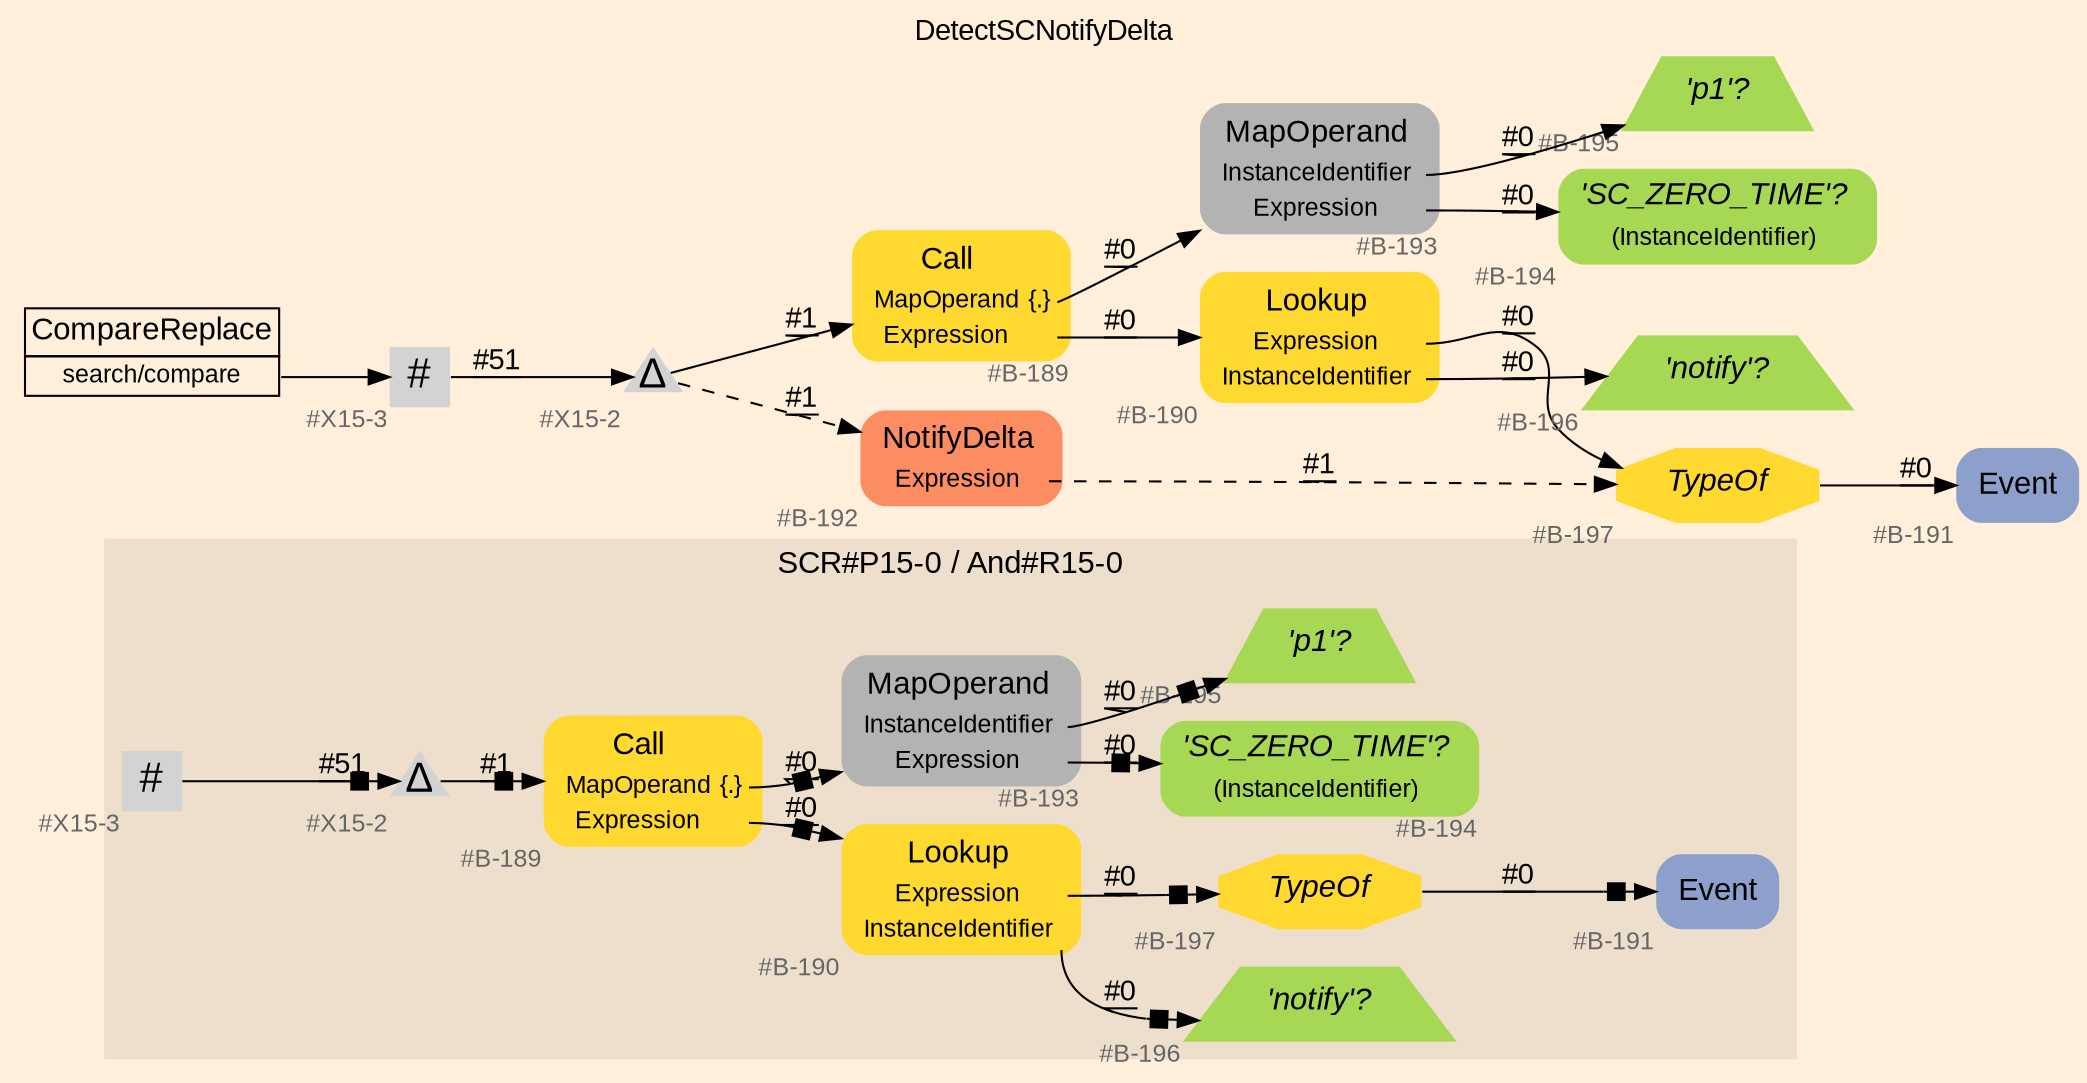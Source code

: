 digraph "DetectSCNotifyDelta" {
label = "DetectSCNotifyDelta"
labelloc = t
graph [
    rankdir = "LR"
    ranksep = 0.3
    bgcolor = antiquewhite1
    color = black
    fontcolor = black
    fontname = "Arial"
];
node [
    fontname = "Arial"
];
edge [
    fontname = "Arial"
];

// -------------------- figure And#R15-0 --------------------
// -------- region And#R15-0 ----------
subgraph "clusterAnd#R15-0" {
    label = "SCR#P15-0 / And#R15-0"
    style = "filled"
    color = antiquewhite2
    fontsize = "15"
    // -------- block And#R15-0/#B-189 ----------
    "And#R15-0/#B-189" [
        fillcolor = "/set28/6"
        xlabel = "#B-189"
        fontsize = "12"
        fontcolor = grey40
        shape = "plaintext"
        label = <<TABLE BORDER="0" CELLBORDER="0" CELLSPACING="0">
         <TR><TD><FONT COLOR="black" POINT-SIZE="15">Call</FONT></TD></TR>
         <TR><TD><FONT COLOR="black" POINT-SIZE="12">MapOperand</FONT></TD><TD PORT="port0"><FONT COLOR="black" POINT-SIZE="12">{.}</FONT></TD></TR>
         <TR><TD><FONT COLOR="black" POINT-SIZE="12">Expression</FONT></TD><TD PORT="port1"></TD></TR>
        </TABLE>>
        style = "rounded,filled"
    ];
    
    // -------- block And#R15-0/#B-190 ----------
    "And#R15-0/#B-190" [
        fillcolor = "/set28/6"
        xlabel = "#B-190"
        fontsize = "12"
        fontcolor = grey40
        shape = "plaintext"
        label = <<TABLE BORDER="0" CELLBORDER="0" CELLSPACING="0">
         <TR><TD><FONT COLOR="black" POINT-SIZE="15">Lookup</FONT></TD></TR>
         <TR><TD><FONT COLOR="black" POINT-SIZE="12">Expression</FONT></TD><TD PORT="port0"></TD></TR>
         <TR><TD><FONT COLOR="black" POINT-SIZE="12">InstanceIdentifier</FONT></TD><TD PORT="port1"></TD></TR>
        </TABLE>>
        style = "rounded,filled"
    ];
    
    // -------- block And#R15-0/#B-191 ----------
    "And#R15-0/#B-191" [
        fillcolor = "/set28/3"
        xlabel = "#B-191"
        fontsize = "12"
        fontcolor = grey40
        shape = "plaintext"
        label = <<TABLE BORDER="0" CELLBORDER="0" CELLSPACING="0">
         <TR><TD><FONT COLOR="black" POINT-SIZE="15">Event</FONT></TD></TR>
        </TABLE>>
        style = "rounded,filled"
    ];
    
    // -------- block And#R15-0/#B-193 ----------
    "And#R15-0/#B-193" [
        fillcolor = "/set28/8"
        xlabel = "#B-193"
        fontsize = "12"
        fontcolor = grey40
        shape = "plaintext"
        label = <<TABLE BORDER="0" CELLBORDER="0" CELLSPACING="0">
         <TR><TD><FONT COLOR="black" POINT-SIZE="15">MapOperand</FONT></TD></TR>
         <TR><TD><FONT COLOR="black" POINT-SIZE="12">InstanceIdentifier</FONT></TD><TD PORT="port0"></TD></TR>
         <TR><TD><FONT COLOR="black" POINT-SIZE="12">Expression</FONT></TD><TD PORT="port1"></TD></TR>
        </TABLE>>
        style = "rounded,filled"
    ];
    
    // -------- block And#R15-0/#B-194 ----------
    "And#R15-0/#B-194" [
        fillcolor = "/set28/5"
        xlabel = "#B-194"
        fontsize = "12"
        fontcolor = grey40
        shape = "plaintext"
        label = <<TABLE BORDER="0" CELLBORDER="0" CELLSPACING="0">
         <TR><TD><FONT COLOR="black" POINT-SIZE="15"><I>'SC_ZERO_TIME'?</I></FONT></TD></TR>
         <TR><TD><FONT COLOR="black" POINT-SIZE="12">(InstanceIdentifier)</FONT></TD><TD PORT="port0"></TD></TR>
        </TABLE>>
        style = "rounded,filled"
    ];
    
    // -------- block And#R15-0/#B-195 ----------
    "And#R15-0/#B-195" [
        fillcolor = "/set28/5"
        xlabel = "#B-195"
        fontsize = "12"
        fontcolor = grey40
        shape = "trapezium"
        label = <<FONT COLOR="black" POINT-SIZE="15"><I>'p1'?</I></FONT>>
        style = "filled"
        penwidth = 0.0
    ];
    
    // -------- block And#R15-0/#B-196 ----------
    "And#R15-0/#B-196" [
        fillcolor = "/set28/5"
        xlabel = "#B-196"
        fontsize = "12"
        fontcolor = grey40
        shape = "trapezium"
        label = <<FONT COLOR="black" POINT-SIZE="15"><I>'notify'?</I></FONT>>
        style = "filled"
        penwidth = 0.0
    ];
    
    // -------- block And#R15-0/#B-197 ----------
    "And#R15-0/#B-197" [
        fillcolor = "/set28/6"
        xlabel = "#B-197"
        fontsize = "12"
        fontcolor = grey40
        shape = "octagon"
        label = <<FONT COLOR="black" POINT-SIZE="15"><I>TypeOf</I></FONT>>
        style = "filled"
        penwidth = 0.0
    ];
    
    // -------- block And#R15-0/#X15-2 ----------
    "And#R15-0/#X15-2" [
        xlabel = "#X15-2"
        fontsize = "12"
        fontcolor = grey40
        shape = "triangle"
        label = <<FONT COLOR="black" POINT-SIZE="20">Δ</FONT>>
        style = "filled"
        penwidth = 0.0
        fixedsize = true
        width = 0.4
        height = 0.4
    ];
    
    // -------- block And#R15-0/#X15-3 ----------
    "And#R15-0/#X15-3" [
        xlabel = "#X15-3"
        fontsize = "12"
        fontcolor = grey40
        shape = "square"
        label = <<FONT COLOR="black" POINT-SIZE="20">#</FONT>>
        style = "filled"
        penwidth = 0.0
        fixedsize = true
        width = 0.4
        height = 0.4
    ];
    
}

"And#R15-0/#B-189":port0 -> "And#R15-0/#B-193" [
    arrowhead="normalnonebox"
    label = "#0"
    decorate = true
    color = black
    fontcolor = black
];

"And#R15-0/#B-189":port1 -> "And#R15-0/#B-190" [
    arrowhead="normalnonebox"
    label = "#0"
    decorate = true
    color = black
    fontcolor = black
];

"And#R15-0/#B-190":port0 -> "And#R15-0/#B-197" [
    arrowhead="normalnonebox"
    label = "#0"
    decorate = true
    color = black
    fontcolor = black
];

"And#R15-0/#B-190":port1 -> "And#R15-0/#B-196" [
    arrowhead="normalnonebox"
    label = "#0"
    decorate = true
    color = black
    fontcolor = black
];

"And#R15-0/#B-193":port0 -> "And#R15-0/#B-195" [
    arrowhead="normalnonebox"
    label = "#0"
    decorate = true
    color = black
    fontcolor = black
];

"And#R15-0/#B-193":port1 -> "And#R15-0/#B-194" [
    arrowhead="normalnonebox"
    label = "#0"
    decorate = true
    color = black
    fontcolor = black
];

"And#R15-0/#B-197" -> "And#R15-0/#B-191" [
    arrowhead="normalnonebox"
    label = "#0"
    decorate = true
    color = black
    fontcolor = black
];

"And#R15-0/#X15-2" -> "And#R15-0/#B-189" [
    arrowhead="normalnonebox"
    label = "#1"
    decorate = true
    color = black
    fontcolor = black
];

"And#R15-0/#X15-3" -> "And#R15-0/#X15-2" [
    arrowhead="normalnonebox"
    label = "#51"
    decorate = true
    color = black
    fontcolor = black
];


// -------------------- transformation figure --------------------
// -------- block CR#X15-4 ----------
"CR#X15-4" [
    fillcolor = antiquewhite1
    fontsize = "12"
    fontcolor = grey40
    shape = "plaintext"
    label = <<TABLE BORDER="0" CELLBORDER="1" CELLSPACING="0">
     <TR><TD><FONT COLOR="black" POINT-SIZE="15">CompareReplace</FONT></TD></TR>
     <TR><TD PORT="port0"><FONT COLOR="black" POINT-SIZE="12">search/compare</FONT></TD></TR>
    </TABLE>>
    style = "filled"
    color = black
];

// -------- block #X15-3 ----------
"#X15-3" [
    xlabel = "#X15-3"
    fontsize = "12"
    fontcolor = grey40
    shape = "square"
    label = <<FONT COLOR="black" POINT-SIZE="20">#</FONT>>
    style = "filled"
    penwidth = 0.0
    fixedsize = true
    width = 0.4
    height = 0.4
];

// -------- block #X15-2 ----------
"#X15-2" [
    xlabel = "#X15-2"
    fontsize = "12"
    fontcolor = grey40
    shape = "triangle"
    label = <<FONT COLOR="black" POINT-SIZE="20">Δ</FONT>>
    style = "filled"
    penwidth = 0.0
    fixedsize = true
    width = 0.4
    height = 0.4
];

// -------- block #B-189 ----------
"#B-189" [
    fillcolor = "/set28/6"
    xlabel = "#B-189"
    fontsize = "12"
    fontcolor = grey40
    shape = "plaintext"
    label = <<TABLE BORDER="0" CELLBORDER="0" CELLSPACING="0">
     <TR><TD><FONT COLOR="black" POINT-SIZE="15">Call</FONT></TD></TR>
     <TR><TD><FONT COLOR="black" POINT-SIZE="12">MapOperand</FONT></TD><TD PORT="port0"><FONT COLOR="black" POINT-SIZE="12">{.}</FONT></TD></TR>
     <TR><TD><FONT COLOR="black" POINT-SIZE="12">Expression</FONT></TD><TD PORT="port1"></TD></TR>
    </TABLE>>
    style = "rounded,filled"
];

// -------- block #B-193 ----------
"#B-193" [
    fillcolor = "/set28/8"
    xlabel = "#B-193"
    fontsize = "12"
    fontcolor = grey40
    shape = "plaintext"
    label = <<TABLE BORDER="0" CELLBORDER="0" CELLSPACING="0">
     <TR><TD><FONT COLOR="black" POINT-SIZE="15">MapOperand</FONT></TD></TR>
     <TR><TD><FONT COLOR="black" POINT-SIZE="12">InstanceIdentifier</FONT></TD><TD PORT="port0"></TD></TR>
     <TR><TD><FONT COLOR="black" POINT-SIZE="12">Expression</FONT></TD><TD PORT="port1"></TD></TR>
    </TABLE>>
    style = "rounded,filled"
];

// -------- block #B-195 ----------
"#B-195" [
    fillcolor = "/set28/5"
    xlabel = "#B-195"
    fontsize = "12"
    fontcolor = grey40
    shape = "trapezium"
    label = <<FONT COLOR="black" POINT-SIZE="15"><I>'p1'?</I></FONT>>
    style = "filled"
    penwidth = 0.0
];

// -------- block #B-194 ----------
"#B-194" [
    fillcolor = "/set28/5"
    xlabel = "#B-194"
    fontsize = "12"
    fontcolor = grey40
    shape = "plaintext"
    label = <<TABLE BORDER="0" CELLBORDER="0" CELLSPACING="0">
     <TR><TD><FONT COLOR="black" POINT-SIZE="15"><I>'SC_ZERO_TIME'?</I></FONT></TD></TR>
     <TR><TD><FONT COLOR="black" POINT-SIZE="12">(InstanceIdentifier)</FONT></TD><TD PORT="port0"></TD></TR>
    </TABLE>>
    style = "rounded,filled"
];

// -------- block #B-190 ----------
"#B-190" [
    fillcolor = "/set28/6"
    xlabel = "#B-190"
    fontsize = "12"
    fontcolor = grey40
    shape = "plaintext"
    label = <<TABLE BORDER="0" CELLBORDER="0" CELLSPACING="0">
     <TR><TD><FONT COLOR="black" POINT-SIZE="15">Lookup</FONT></TD></TR>
     <TR><TD><FONT COLOR="black" POINT-SIZE="12">Expression</FONT></TD><TD PORT="port0"></TD></TR>
     <TR><TD><FONT COLOR="black" POINT-SIZE="12">InstanceIdentifier</FONT></TD><TD PORT="port1"></TD></TR>
    </TABLE>>
    style = "rounded,filled"
];

// -------- block #B-197 ----------
"#B-197" [
    fillcolor = "/set28/6"
    xlabel = "#B-197"
    fontsize = "12"
    fontcolor = grey40
    shape = "octagon"
    label = <<FONT COLOR="black" POINT-SIZE="15"><I>TypeOf</I></FONT>>
    style = "filled"
    penwidth = 0.0
];

// -------- block #B-191 ----------
"#B-191" [
    fillcolor = "/set28/3"
    xlabel = "#B-191"
    fontsize = "12"
    fontcolor = grey40
    shape = "plaintext"
    label = <<TABLE BORDER="0" CELLBORDER="0" CELLSPACING="0">
     <TR><TD><FONT COLOR="black" POINT-SIZE="15">Event</FONT></TD></TR>
    </TABLE>>
    style = "rounded,filled"
];

// -------- block #B-196 ----------
"#B-196" [
    fillcolor = "/set28/5"
    xlabel = "#B-196"
    fontsize = "12"
    fontcolor = grey40
    shape = "trapezium"
    label = <<FONT COLOR="black" POINT-SIZE="15"><I>'notify'?</I></FONT>>
    style = "filled"
    penwidth = 0.0
];

// -------- block #B-192 ----------
"#B-192" [
    fillcolor = "/set28/2"
    xlabel = "#B-192"
    fontsize = "12"
    fontcolor = grey40
    shape = "plaintext"
    label = <<TABLE BORDER="0" CELLBORDER="0" CELLSPACING="0">
     <TR><TD><FONT COLOR="black" POINT-SIZE="15">NotifyDelta</FONT></TD></TR>
     <TR><TD><FONT COLOR="black" POINT-SIZE="12">Expression</FONT></TD><TD PORT="port0"></TD></TR>
    </TABLE>>
    style = "rounded,filled"
];

"CR#X15-4":port0 -> "#X15-3" [
    label = ""
    decorate = true
    color = black
    fontcolor = black
];

"#X15-3" -> "#X15-2" [
    label = "#51"
    decorate = true
    color = black
    fontcolor = black
];

"#X15-2" -> "#B-189" [
    label = "#1"
    decorate = true
    color = black
    fontcolor = black
];

"#X15-2" -> "#B-192" [
    style="dashed"
    label = "#1"
    decorate = true
    color = black
    fontcolor = black
];

"#B-189":port0 -> "#B-193" [
    label = "#0"
    decorate = true
    color = black
    fontcolor = black
];

"#B-189":port1 -> "#B-190" [
    label = "#0"
    decorate = true
    color = black
    fontcolor = black
];

"#B-193":port0 -> "#B-195" [
    label = "#0"
    decorate = true
    color = black
    fontcolor = black
];

"#B-193":port1 -> "#B-194" [
    label = "#0"
    decorate = true
    color = black
    fontcolor = black
];

"#B-190":port0 -> "#B-197" [
    label = "#0"
    decorate = true
    color = black
    fontcolor = black
];

"#B-190":port1 -> "#B-196" [
    label = "#0"
    decorate = true
    color = black
    fontcolor = black
];

"#B-197" -> "#B-191" [
    label = "#0"
    decorate = true
    color = black
    fontcolor = black
];

"#B-192":port0 -> "#B-197" [
    style="dashed"
    label = "#1"
    decorate = true
    color = black
    fontcolor = black
];


}
